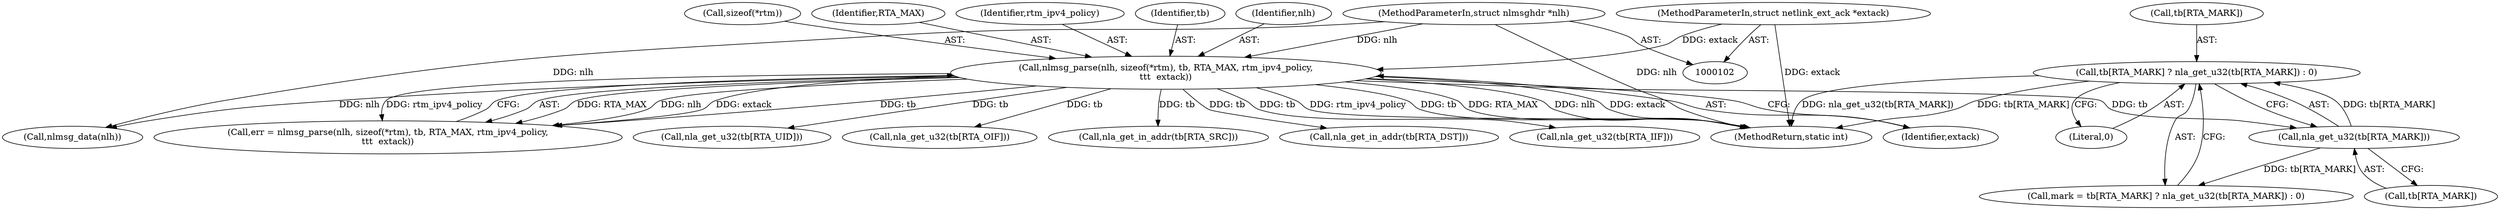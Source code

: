 digraph "0_linux_bc3aae2bbac46dd894c89db5d5e98f7f0ef9e205@array" {
"1000212" [label="(Call,tb[RTA_MARK] ? nla_get_u32(tb[RTA_MARK]) : 0)"];
"1000216" [label="(Call,nla_get_u32(tb[RTA_MARK]))"];
"1000141" [label="(Call,nlmsg_parse(nlh, sizeof(*rtm), tb, RTA_MAX, rtm_ipv4_policy,\n\t\t\t  extack))"];
"1000104" [label="(MethodParameterIn,struct nlmsghdr *nlh)"];
"1000105" [label="(MethodParameterIn,struct netlink_ext_ack *extack)"];
"1000104" [label="(MethodParameterIn,struct nlmsghdr *nlh)"];
"1000157" [label="(Call,nlmsg_data(nlh))"];
"1000216" [label="(Call,nla_get_u32(tb[RTA_MARK]))"];
"1000147" [label="(Identifier,RTA_MAX)"];
"1000148" [label="(Identifier,rtm_ipv4_policy)"];
"1000183" [label="(Call,nla_get_in_addr(tb[RTA_SRC]))"];
"1000146" [label="(Identifier,tb)"];
"1000105" [label="(MethodParameterIn,struct netlink_ext_ack *extack)"];
"1000194" [label="(Call,nla_get_in_addr(tb[RTA_DST]))"];
"1000220" [label="(Literal,0)"];
"1000205" [label="(Call,nla_get_u32(tb[RTA_IIF]))"];
"1000212" [label="(Call,tb[RTA_MARK] ? nla_get_u32(tb[RTA_MARK]) : 0)"];
"1000533" [label="(MethodReturn,static int)"];
"1000210" [label="(Call,mark = tb[RTA_MARK] ? nla_get_u32(tb[RTA_MARK]) : 0)"];
"1000149" [label="(Identifier,extack)"];
"1000142" [label="(Identifier,nlh)"];
"1000139" [label="(Call,err = nlmsg_parse(nlh, sizeof(*rtm), tb, RTA_MAX, rtm_ipv4_policy,\n\t\t\t  extack))"];
"1000229" [label="(Call,nla_get_u32(tb[RTA_UID]))"];
"1000217" [label="(Call,tb[RTA_MARK])"];
"1000213" [label="(Call,tb[RTA_MARK])"];
"1000141" [label="(Call,nlmsg_parse(nlh, sizeof(*rtm), tb, RTA_MAX, rtm_ipv4_policy,\n\t\t\t  extack))"];
"1000143" [label="(Call,sizeof(*rtm))"];
"1000295" [label="(Call,nla_get_u32(tb[RTA_OIF]))"];
"1000212" -> "1000210"  [label="AST: "];
"1000212" -> "1000216"  [label="CFG: "];
"1000212" -> "1000220"  [label="CFG: "];
"1000213" -> "1000212"  [label="AST: "];
"1000216" -> "1000212"  [label="AST: "];
"1000220" -> "1000212"  [label="AST: "];
"1000210" -> "1000212"  [label="CFG: "];
"1000212" -> "1000533"  [label="DDG: nla_get_u32(tb[RTA_MARK])"];
"1000212" -> "1000533"  [label="DDG: tb[RTA_MARK]"];
"1000216" -> "1000212"  [label="DDG: tb[RTA_MARK]"];
"1000216" -> "1000217"  [label="CFG: "];
"1000217" -> "1000216"  [label="AST: "];
"1000216" -> "1000210"  [label="DDG: tb[RTA_MARK]"];
"1000141" -> "1000216"  [label="DDG: tb"];
"1000141" -> "1000139"  [label="AST: "];
"1000141" -> "1000149"  [label="CFG: "];
"1000142" -> "1000141"  [label="AST: "];
"1000143" -> "1000141"  [label="AST: "];
"1000146" -> "1000141"  [label="AST: "];
"1000147" -> "1000141"  [label="AST: "];
"1000148" -> "1000141"  [label="AST: "];
"1000149" -> "1000141"  [label="AST: "];
"1000139" -> "1000141"  [label="CFG: "];
"1000141" -> "1000533"  [label="DDG: nlh"];
"1000141" -> "1000533"  [label="DDG: extack"];
"1000141" -> "1000533"  [label="DDG: rtm_ipv4_policy"];
"1000141" -> "1000533"  [label="DDG: tb"];
"1000141" -> "1000533"  [label="DDG: RTA_MAX"];
"1000141" -> "1000139"  [label="DDG: RTA_MAX"];
"1000141" -> "1000139"  [label="DDG: nlh"];
"1000141" -> "1000139"  [label="DDG: extack"];
"1000141" -> "1000139"  [label="DDG: tb"];
"1000141" -> "1000139"  [label="DDG: rtm_ipv4_policy"];
"1000104" -> "1000141"  [label="DDG: nlh"];
"1000105" -> "1000141"  [label="DDG: extack"];
"1000141" -> "1000157"  [label="DDG: nlh"];
"1000141" -> "1000183"  [label="DDG: tb"];
"1000141" -> "1000194"  [label="DDG: tb"];
"1000141" -> "1000205"  [label="DDG: tb"];
"1000141" -> "1000229"  [label="DDG: tb"];
"1000141" -> "1000295"  [label="DDG: tb"];
"1000104" -> "1000102"  [label="AST: "];
"1000104" -> "1000533"  [label="DDG: nlh"];
"1000104" -> "1000157"  [label="DDG: nlh"];
"1000105" -> "1000102"  [label="AST: "];
"1000105" -> "1000533"  [label="DDG: extack"];
}
